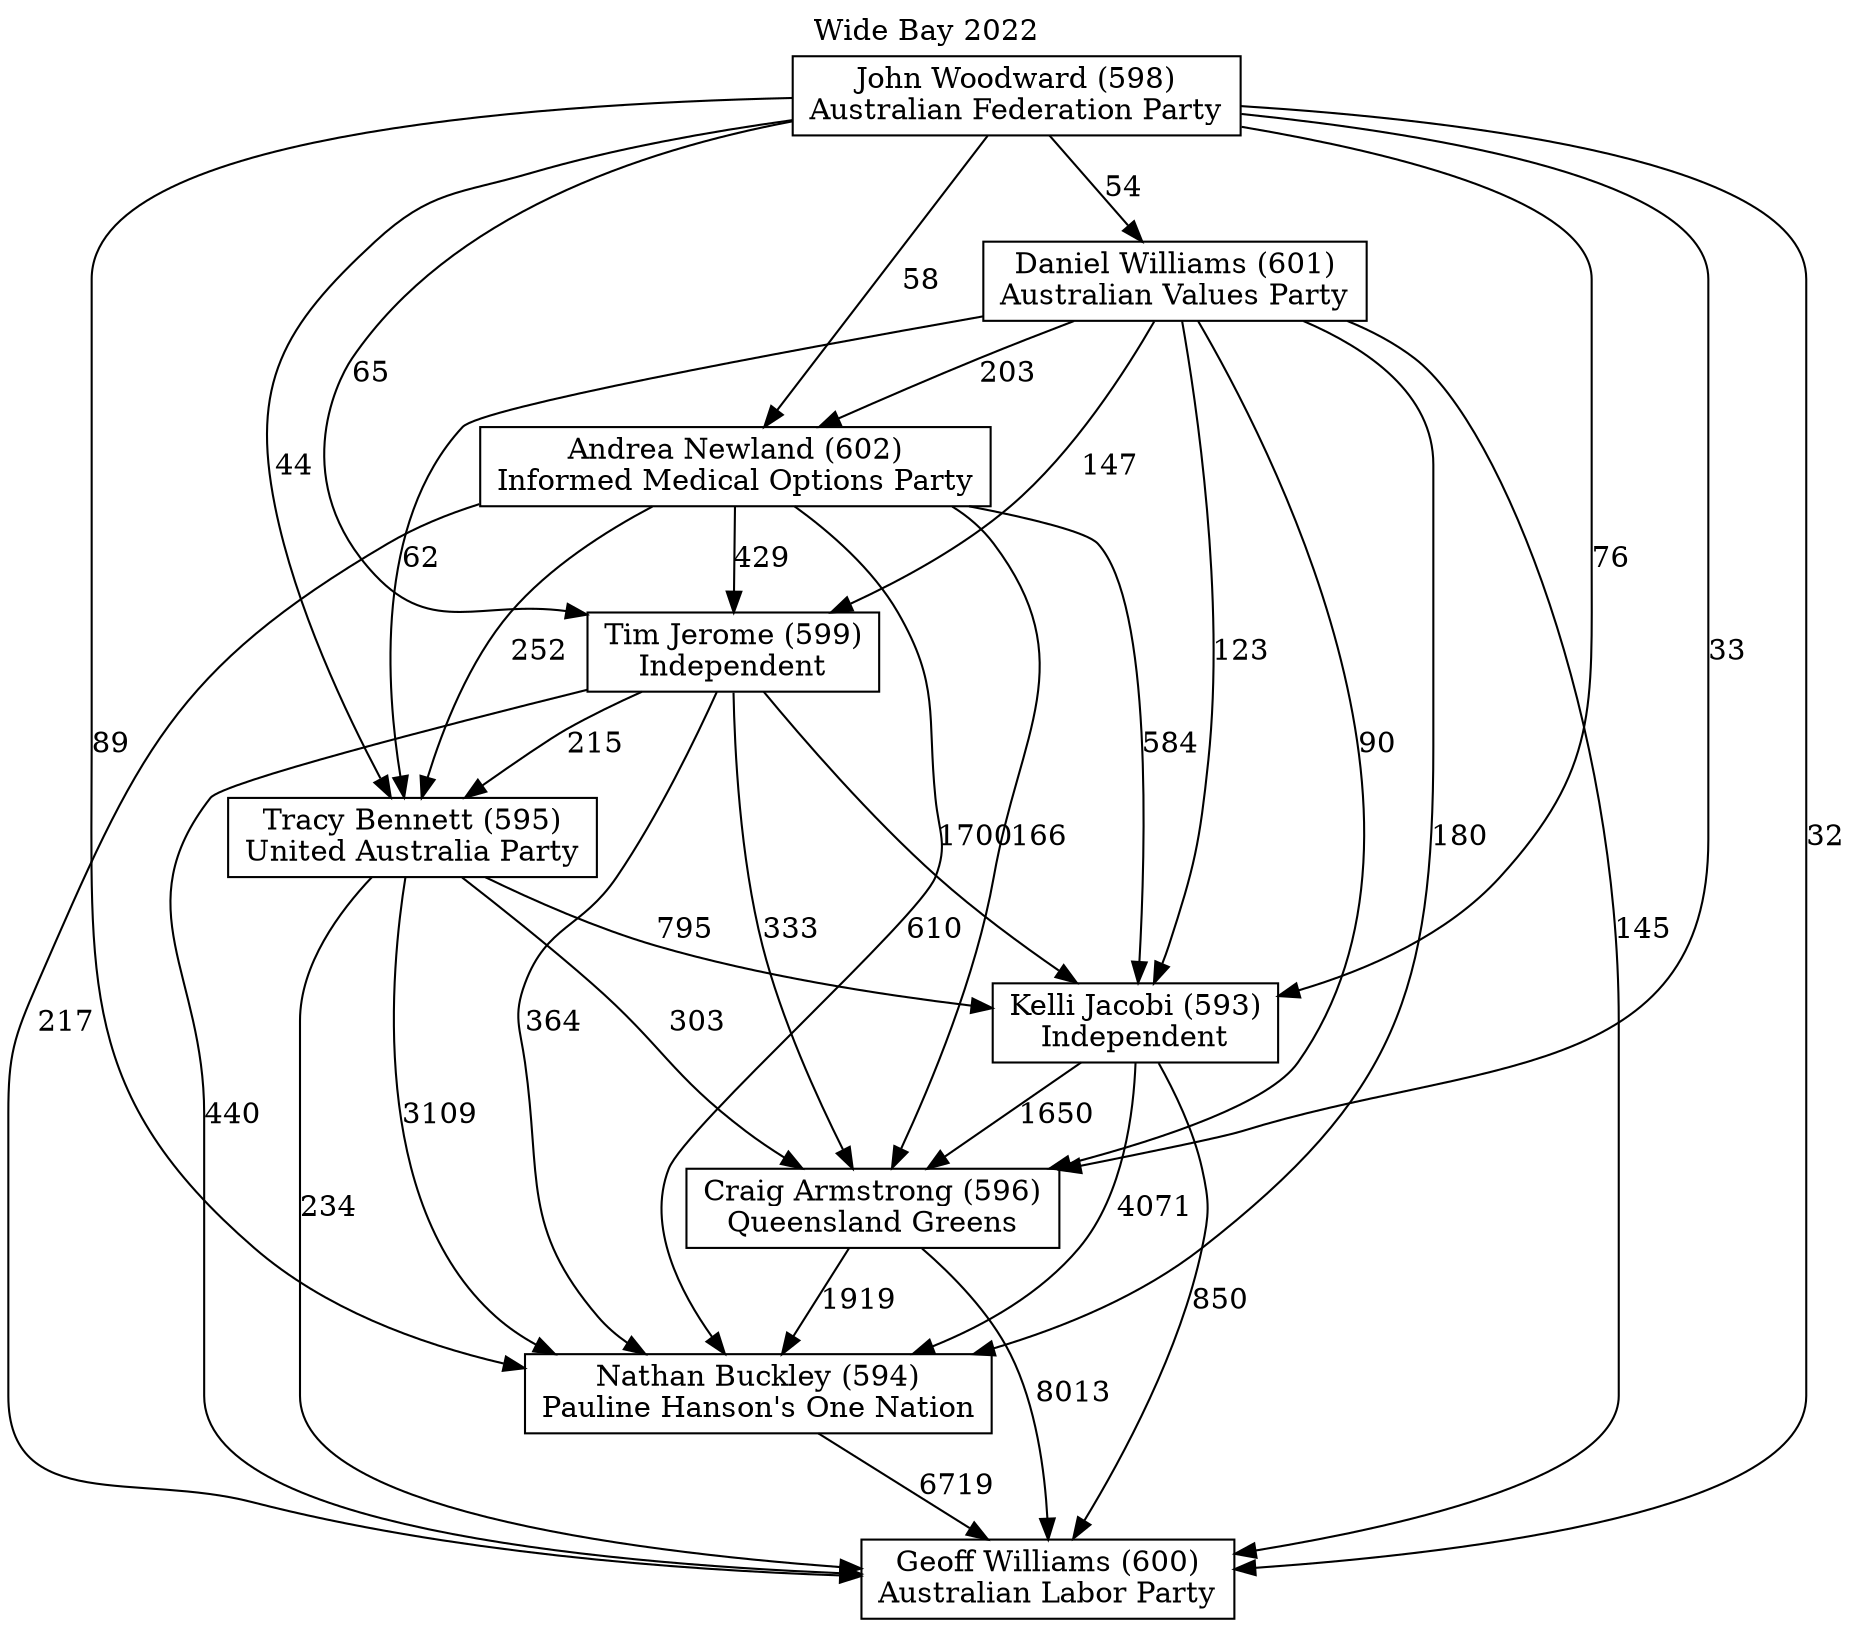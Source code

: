 // House preference flow
digraph "Geoff Williams (600)_Wide Bay_2022" {
	graph [label="Wide Bay 2022" labelloc=t mclimit=10]
	node [shape=box]
	"John Woodward (598)" [label="John Woodward (598)
Australian Federation Party"]
	"Tim Jerome (599)" [label="Tim Jerome (599)
Independent"]
	"Andrea Newland (602)" [label="Andrea Newland (602)
Informed Medical Options Party"]
	"Daniel Williams (601)" [label="Daniel Williams (601)
Australian Values Party"]
	"Tracy Bennett (595)" [label="Tracy Bennett (595)
United Australia Party"]
	"Geoff Williams (600)" [label="Geoff Williams (600)
Australian Labor Party"]
	"Nathan Buckley (594)" [label="Nathan Buckley (594)
Pauline Hanson's One Nation"]
	"Craig Armstrong (596)" [label="Craig Armstrong (596)
Queensland Greens"]
	"Kelli Jacobi (593)" [label="Kelli Jacobi (593)
Independent"]
	"Craig Armstrong (596)" -> "Nathan Buckley (594)" [label=1919]
	"Andrea Newland (602)" -> "Craig Armstrong (596)" [label=166]
	"John Woodward (598)" -> "Kelli Jacobi (593)" [label=76]
	"John Woodward (598)" -> "Daniel Williams (601)" [label=54]
	"Tim Jerome (599)" -> "Craig Armstrong (596)" [label=333]
	"Daniel Williams (601)" -> "Craig Armstrong (596)" [label=90]
	"Daniel Williams (601)" -> "Tim Jerome (599)" [label=147]
	"Kelli Jacobi (593)" -> "Craig Armstrong (596)" [label=1650]
	"Daniel Williams (601)" -> "Geoff Williams (600)" [label=145]
	"Tracy Bennett (595)" -> "Kelli Jacobi (593)" [label=795]
	"Daniel Williams (601)" -> "Andrea Newland (602)" [label=203]
	"Andrea Newland (602)" -> "Tracy Bennett (595)" [label=252]
	"John Woodward (598)" -> "Andrea Newland (602)" [label=58]
	"Tim Jerome (599)" -> "Nathan Buckley (594)" [label=364]
	"Tim Jerome (599)" -> "Geoff Williams (600)" [label=440]
	"John Woodward (598)" -> "Tim Jerome (599)" [label=65]
	"Tracy Bennett (595)" -> "Geoff Williams (600)" [label=234]
	"Nathan Buckley (594)" -> "Geoff Williams (600)" [label=6719]
	"Kelli Jacobi (593)" -> "Geoff Williams (600)" [label=850]
	"Kelli Jacobi (593)" -> "Nathan Buckley (594)" [label=4071]
	"Daniel Williams (601)" -> "Tracy Bennett (595)" [label=62]
	"Andrea Newland (602)" -> "Kelli Jacobi (593)" [label=584]
	"Tracy Bennett (595)" -> "Nathan Buckley (594)" [label=3109]
	"Tracy Bennett (595)" -> "Craig Armstrong (596)" [label=303]
	"Daniel Williams (601)" -> "Nathan Buckley (594)" [label=180]
	"John Woodward (598)" -> "Geoff Williams (600)" [label=32]
	"Tim Jerome (599)" -> "Tracy Bennett (595)" [label=215]
	"Andrea Newland (602)" -> "Tim Jerome (599)" [label=429]
	"Andrea Newland (602)" -> "Geoff Williams (600)" [label=217]
	"Daniel Williams (601)" -> "Kelli Jacobi (593)" [label=123]
	"Craig Armstrong (596)" -> "Geoff Williams (600)" [label=8013]
	"Tim Jerome (599)" -> "Kelli Jacobi (593)" [label=1700]
	"Andrea Newland (602)" -> "Nathan Buckley (594)" [label=610]
	"John Woodward (598)" -> "Tracy Bennett (595)" [label=44]
	"John Woodward (598)" -> "Craig Armstrong (596)" [label=33]
	"John Woodward (598)" -> "Nathan Buckley (594)" [label=89]
}
